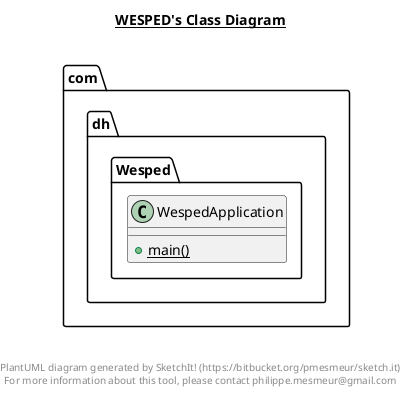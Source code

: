 @startuml

title __WESPED's Class Diagram__\n

  namespace com.dh.Wesped {
    class com.dh.Wesped.WespedApplication {
        {static} + main()
    }
  }
  



right footer


PlantUML diagram generated by SketchIt! (https://bitbucket.org/pmesmeur/sketch.it)
For more information about this tool, please contact philippe.mesmeur@gmail.com
endfooter

@enduml
